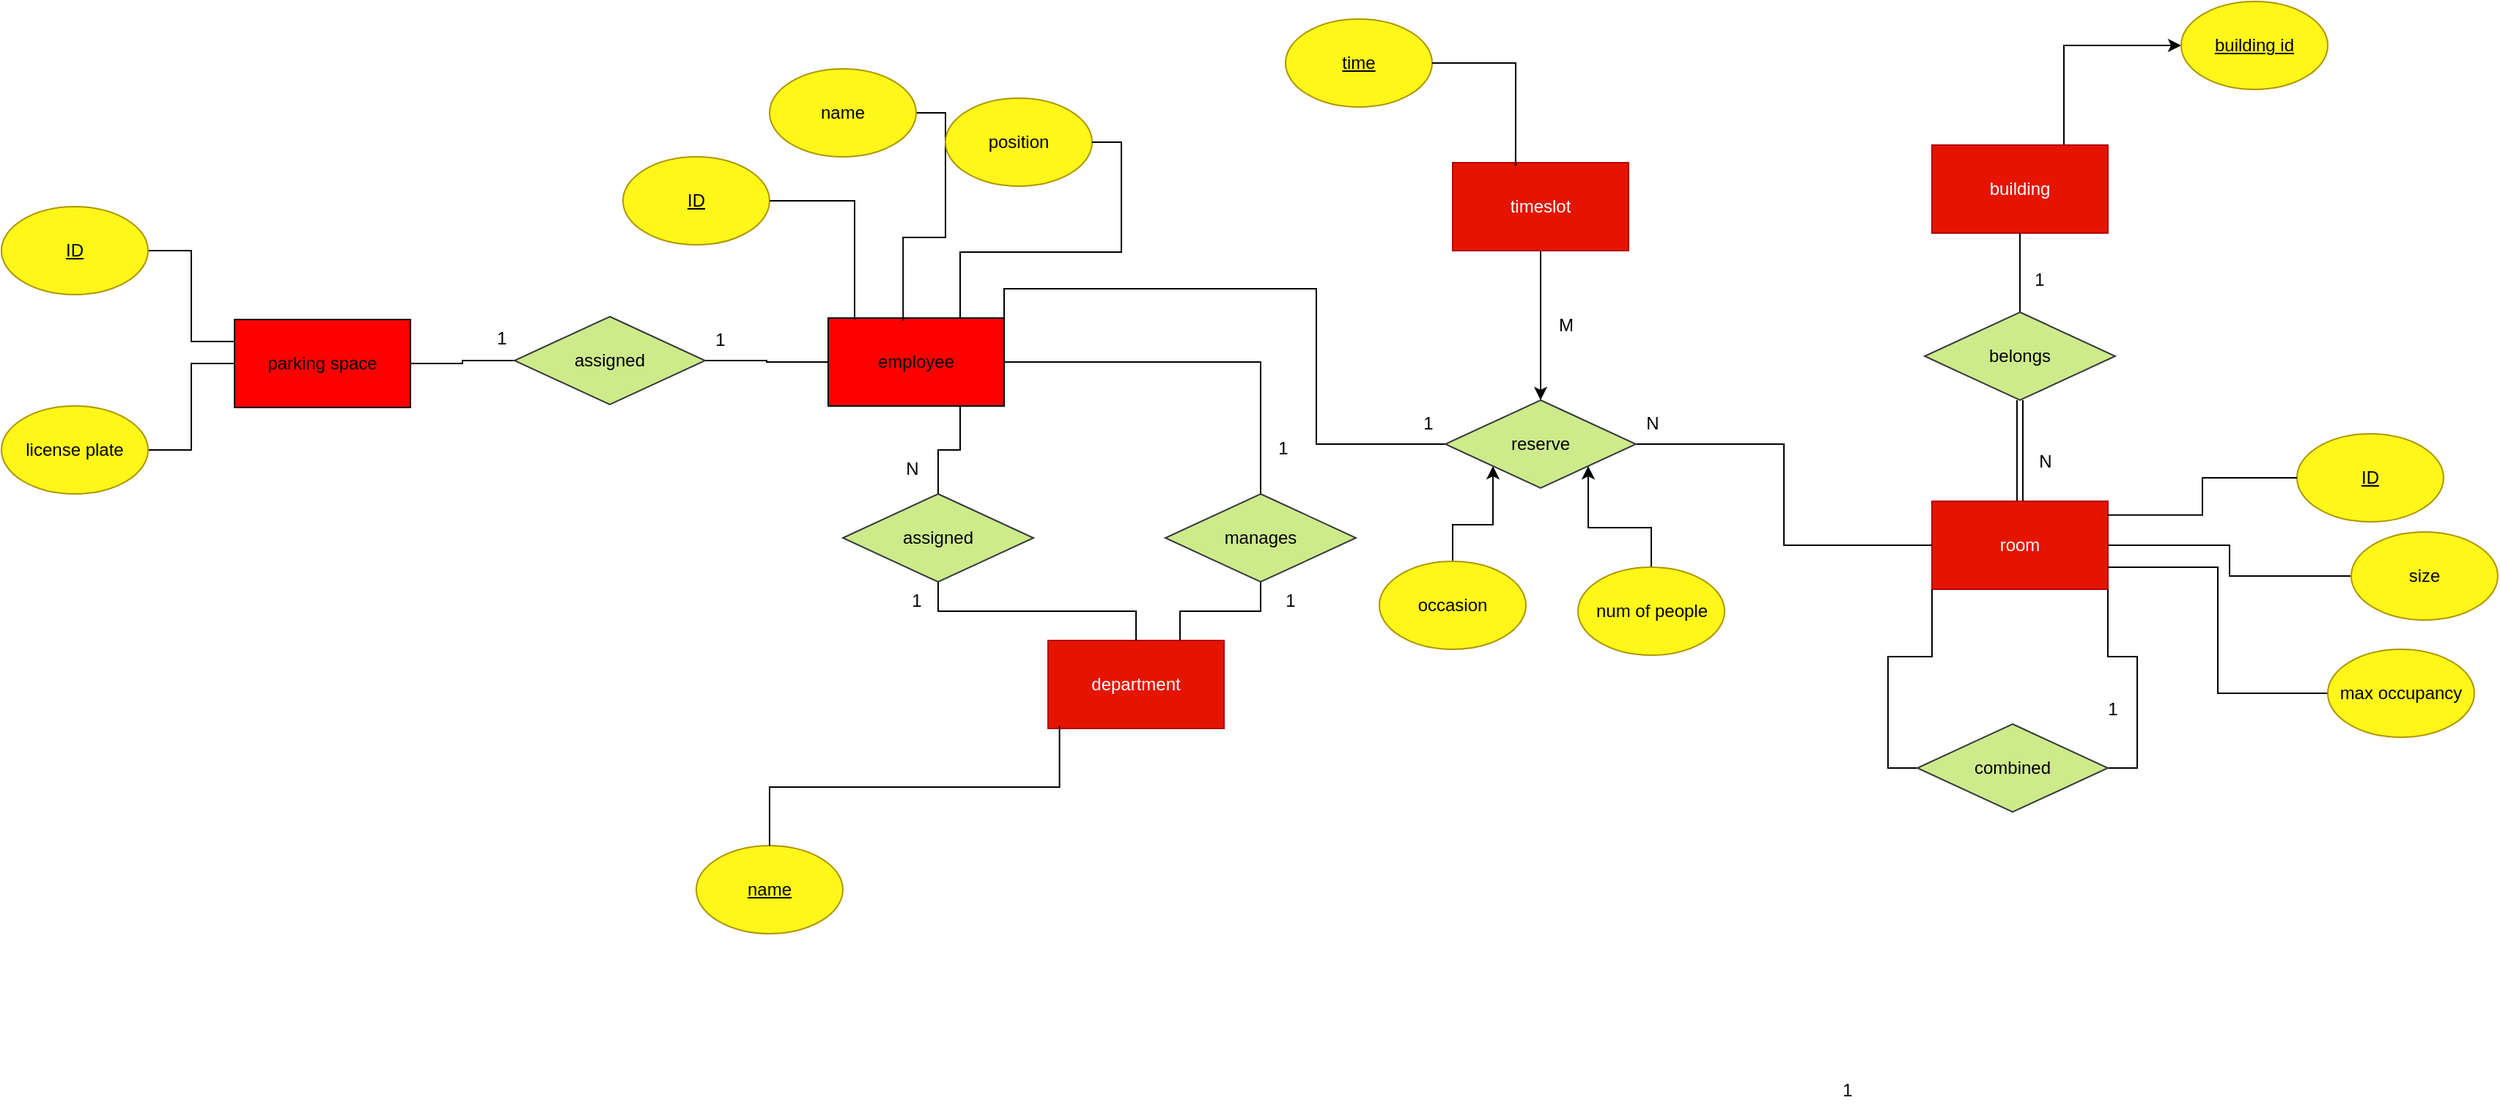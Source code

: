 <mxfile version="24.8.4">
  <diagram name="Page-1" id="Dw_O_kOMTTkD0lYG1IQG">
    <mxGraphModel dx="1573" dy="1295" grid="0" gridSize="10" guides="1" tooltips="1" connect="1" arrows="1" fold="1" page="0" pageScale="1" pageWidth="850" pageHeight="1100" math="0" shadow="0">
      <root>
        <mxCell id="0" />
        <mxCell id="1" parent="0" />
        <mxCell id="aZw0R3kb8yAvgMo9U8XI-13" style="edgeStyle=orthogonalEdgeStyle;rounded=0;orthogonalLoop=1;jettySize=auto;html=1;exitX=0.75;exitY=1;exitDx=0;exitDy=0;entryX=0.5;entryY=0;entryDx=0;entryDy=0;endArrow=none;endFill=0;" edge="1" parent="1" source="aZw0R3kb8yAvgMo9U8XI-1" target="aZw0R3kb8yAvgMo9U8XI-12">
          <mxGeometry relative="1" as="geometry" />
        </mxCell>
        <mxCell id="aZw0R3kb8yAvgMo9U8XI-17" style="edgeStyle=orthogonalEdgeStyle;rounded=0;orthogonalLoop=1;jettySize=auto;html=1;exitX=1;exitY=0.5;exitDx=0;exitDy=0;entryX=0.5;entryY=0;entryDx=0;entryDy=0;endArrow=none;endFill=0;" edge="1" parent="1" source="aZw0R3kb8yAvgMo9U8XI-1" target="aZw0R3kb8yAvgMo9U8XI-15">
          <mxGeometry relative="1" as="geometry" />
        </mxCell>
        <mxCell id="aZw0R3kb8yAvgMo9U8XI-49" style="edgeStyle=orthogonalEdgeStyle;rounded=0;orthogonalLoop=1;jettySize=auto;html=1;exitX=1;exitY=0;exitDx=0;exitDy=0;entryX=0;entryY=0.5;entryDx=0;entryDy=0;endArrow=none;endFill=0;" edge="1" parent="1" source="aZw0R3kb8yAvgMo9U8XI-1" target="aZw0R3kb8yAvgMo9U8XI-48">
          <mxGeometry relative="1" as="geometry">
            <Array as="points">
              <mxPoint x="380" y="280" />
              <mxPoint x="593" y="280" />
              <mxPoint x="593" y="386" />
            </Array>
          </mxGeometry>
        </mxCell>
        <mxCell id="aZw0R3kb8yAvgMo9U8XI-1" value="employee" style="rounded=0;whiteSpace=wrap;html=1;fillColor=#FF0000;" vertex="1" parent="1">
          <mxGeometry x="260" y="300" width="120" height="60" as="geometry" />
        </mxCell>
        <mxCell id="aZw0R3kb8yAvgMo9U8XI-2" value="&lt;u&gt;ID&lt;/u&gt;" style="ellipse;whiteSpace=wrap;html=1;strokeColor=#B09500;fillColor=#FFF71A;fontColor=#000000;" vertex="1" parent="1">
          <mxGeometry x="120" y="190" width="100" height="60" as="geometry" />
        </mxCell>
        <mxCell id="aZw0R3kb8yAvgMo9U8XI-6" style="edgeStyle=orthogonalEdgeStyle;rounded=0;orthogonalLoop=1;jettySize=auto;html=1;exitX=1;exitY=0.5;exitDx=0;exitDy=0;endArrow=none;endFill=0;entryX=0.426;entryY=0.032;entryDx=0;entryDy=0;entryPerimeter=0;" edge="1" parent="1" source="aZw0R3kb8yAvgMo9U8XI-3" target="aZw0R3kb8yAvgMo9U8XI-1">
          <mxGeometry relative="1" as="geometry" />
        </mxCell>
        <mxCell id="aZw0R3kb8yAvgMo9U8XI-3" value="name" style="ellipse;whiteSpace=wrap;html=1;strokeColor=#B09500;fillColor=#FFF71A;fontColor=#000000;" vertex="1" parent="1">
          <mxGeometry x="220" y="130" width="100" height="60" as="geometry" />
        </mxCell>
        <mxCell id="aZw0R3kb8yAvgMo9U8XI-4" value="position" style="ellipse;whiteSpace=wrap;html=1;strokeColor=#B09500;fillColor=#FFF71A;fontColor=#000000;" vertex="1" parent="1">
          <mxGeometry x="340" y="150" width="100" height="60" as="geometry" />
        </mxCell>
        <mxCell id="aZw0R3kb8yAvgMo9U8XI-5" style="edgeStyle=orthogonalEdgeStyle;rounded=0;orthogonalLoop=1;jettySize=auto;html=1;exitX=1;exitY=0.5;exitDx=0;exitDy=0;entryX=0.75;entryY=0;entryDx=0;entryDy=0;endArrow=none;endFill=0;" edge="1" parent="1" source="aZw0R3kb8yAvgMo9U8XI-4" target="aZw0R3kb8yAvgMo9U8XI-1">
          <mxGeometry relative="1" as="geometry" />
        </mxCell>
        <mxCell id="aZw0R3kb8yAvgMo9U8XI-7" style="edgeStyle=orthogonalEdgeStyle;rounded=0;orthogonalLoop=1;jettySize=auto;html=1;exitX=1;exitY=0.5;exitDx=0;exitDy=0;entryX=0.15;entryY=0.02;entryDx=0;entryDy=0;entryPerimeter=0;endArrow=none;endFill=0;" edge="1" parent="1" source="aZw0R3kb8yAvgMo9U8XI-2" target="aZw0R3kb8yAvgMo9U8XI-1">
          <mxGeometry relative="1" as="geometry" />
        </mxCell>
        <mxCell id="aZw0R3kb8yAvgMo9U8XI-16" style="edgeStyle=orthogonalEdgeStyle;rounded=0;orthogonalLoop=1;jettySize=auto;html=1;exitX=0.75;exitY=0;exitDx=0;exitDy=0;entryX=0.5;entryY=1;entryDx=0;entryDy=0;endArrow=none;endFill=0;" edge="1" parent="1" source="aZw0R3kb8yAvgMo9U8XI-8" target="aZw0R3kb8yAvgMo9U8XI-15">
          <mxGeometry relative="1" as="geometry" />
        </mxCell>
        <mxCell id="aZw0R3kb8yAvgMo9U8XI-8" value="department" style="rounded=0;whiteSpace=wrap;html=1;fillColor=#e51400;fontColor=#ffffff;strokeColor=#B20000;" vertex="1" parent="1">
          <mxGeometry x="410" y="520" width="120" height="60" as="geometry" />
        </mxCell>
        <mxCell id="aZw0R3kb8yAvgMo9U8XI-10" value="&lt;u&gt;name&lt;/u&gt;" style="ellipse;whiteSpace=wrap;html=1;strokeColor=#B09500;fillColor=#FFF71A;fontColor=#000000;" vertex="1" parent="1">
          <mxGeometry x="170" y="660" width="100" height="60" as="geometry" />
        </mxCell>
        <mxCell id="aZw0R3kb8yAvgMo9U8XI-11" style="edgeStyle=orthogonalEdgeStyle;rounded=0;orthogonalLoop=1;jettySize=auto;html=1;exitX=0.5;exitY=0;exitDx=0;exitDy=0;entryX=0.065;entryY=0.968;entryDx=0;entryDy=0;entryPerimeter=0;endArrow=none;endFill=0;" edge="1" parent="1" source="aZw0R3kb8yAvgMo9U8XI-10" target="aZw0R3kb8yAvgMo9U8XI-8">
          <mxGeometry relative="1" as="geometry" />
        </mxCell>
        <mxCell id="aZw0R3kb8yAvgMo9U8XI-14" style="edgeStyle=orthogonalEdgeStyle;rounded=0;orthogonalLoop=1;jettySize=auto;html=1;exitX=0.5;exitY=1;exitDx=0;exitDy=0;entryX=0.5;entryY=0;entryDx=0;entryDy=0;endArrow=none;endFill=0;" edge="1" parent="1" source="aZw0R3kb8yAvgMo9U8XI-12" target="aZw0R3kb8yAvgMo9U8XI-8">
          <mxGeometry relative="1" as="geometry" />
        </mxCell>
        <mxCell id="aZw0R3kb8yAvgMo9U8XI-12" value="assigned" style="rhombus;whiteSpace=wrap;html=1;fillColor=#cdeb8b;strokeColor=#36393d;" vertex="1" parent="1">
          <mxGeometry x="270" y="420" width="130" height="60" as="geometry" />
        </mxCell>
        <mxCell id="aZw0R3kb8yAvgMo9U8XI-15" value="manages" style="rhombus;whiteSpace=wrap;html=1;fillColor=#cdeb8b;strokeColor=#36393d;" vertex="1" parent="1">
          <mxGeometry x="490" y="420" width="130" height="60" as="geometry" />
        </mxCell>
        <mxCell id="aZw0R3kb8yAvgMo9U8XI-19" value="1" style="text;html=1;align=center;verticalAlign=middle;resizable=0;points=[];autosize=1;strokeColor=none;fillColor=none;" vertex="1" parent="1">
          <mxGeometry x="307.5" y="480" width="25" height="26" as="geometry" />
        </mxCell>
        <mxCell id="aZw0R3kb8yAvgMo9U8XI-20" value="N" style="text;html=1;align=center;verticalAlign=middle;resizable=0;points=[];autosize=1;strokeColor=none;fillColor=none;" vertex="1" parent="1">
          <mxGeometry x="303" y="390" width="27" height="26" as="geometry" />
        </mxCell>
        <mxCell id="aZw0R3kb8yAvgMo9U8XI-21" value="1" style="text;html=1;align=center;verticalAlign=middle;resizable=0;points=[];autosize=1;strokeColor=none;fillColor=none;" vertex="1" parent="1">
          <mxGeometry x="557" y="376" width="25" height="26" as="geometry" />
        </mxCell>
        <mxCell id="aZw0R3kb8yAvgMo9U8XI-22" value="1" style="text;html=1;align=center;verticalAlign=middle;resizable=0;points=[];autosize=1;strokeColor=none;fillColor=none;" vertex="1" parent="1">
          <mxGeometry x="562" y="480" width="25" height="26" as="geometry" />
        </mxCell>
        <mxCell id="aZw0R3kb8yAvgMo9U8XI-43" style="edgeStyle=orthogonalEdgeStyle;rounded=0;orthogonalLoop=1;jettySize=auto;html=1;exitX=0.5;exitY=0;exitDx=0;exitDy=0;entryX=0.5;entryY=1;entryDx=0;entryDy=0;endArrow=none;endFill=0;shape=link;" edge="1" parent="1" source="aZw0R3kb8yAvgMo9U8XI-23" target="aZw0R3kb8yAvgMo9U8XI-42">
          <mxGeometry relative="1" as="geometry" />
        </mxCell>
        <mxCell id="aZw0R3kb8yAvgMo9U8XI-23" value="room" style="rounded=0;whiteSpace=wrap;html=1;fillColor=#e51400;fontColor=#ffffff;strokeColor=#B20000;" vertex="1" parent="1">
          <mxGeometry x="1013" y="425" width="120" height="60" as="geometry" />
        </mxCell>
        <mxCell id="aZw0R3kb8yAvgMo9U8XI-37" style="edgeStyle=orthogonalEdgeStyle;rounded=0;orthogonalLoop=1;jettySize=auto;html=1;exitX=0;exitY=0.5;exitDx=0;exitDy=0;entryX=1;entryY=0.5;entryDx=0;entryDy=0;endArrow=none;endFill=0;" edge="1" parent="1" source="aZw0R3kb8yAvgMo9U8XI-24" target="aZw0R3kb8yAvgMo9U8XI-23">
          <mxGeometry relative="1" as="geometry" />
        </mxCell>
        <mxCell id="aZw0R3kb8yAvgMo9U8XI-24" value="size" style="ellipse;whiteSpace=wrap;html=1;strokeColor=#B09500;fillColor=#FFF71A;fontColor=#000000;" vertex="1" parent="1">
          <mxGeometry x="1299" y="446" width="100" height="60" as="geometry" />
        </mxCell>
        <mxCell id="aZw0R3kb8yAvgMo9U8XI-38" style="edgeStyle=orthogonalEdgeStyle;rounded=0;orthogonalLoop=1;jettySize=auto;html=1;exitX=0;exitY=0.5;exitDx=0;exitDy=0;entryX=1;entryY=0.75;entryDx=0;entryDy=0;endArrow=none;endFill=0;" edge="1" parent="1" source="aZw0R3kb8yAvgMo9U8XI-27" target="aZw0R3kb8yAvgMo9U8XI-23">
          <mxGeometry relative="1" as="geometry" />
        </mxCell>
        <mxCell id="aZw0R3kb8yAvgMo9U8XI-27" value="max occupancy" style="ellipse;whiteSpace=wrap;html=1;strokeColor=#B09500;fillColor=#FFF71A;fontColor=#000000;" vertex="1" parent="1">
          <mxGeometry x="1283" y="526" width="100" height="60" as="geometry" />
        </mxCell>
        <mxCell id="aZw0R3kb8yAvgMo9U8XI-29" value="&lt;u&gt;ID&lt;/u&gt;" style="ellipse;whiteSpace=wrap;html=1;strokeColor=#B09500;fillColor=#FFF71A;fontColor=#000000;" vertex="1" parent="1">
          <mxGeometry x="1262" y="379" width="100" height="60" as="geometry" />
        </mxCell>
        <mxCell id="aZw0R3kb8yAvgMo9U8XI-34" style="edgeStyle=orthogonalEdgeStyle;rounded=0;orthogonalLoop=1;jettySize=auto;html=1;exitX=1;exitY=0.5;exitDx=0;exitDy=0;entryX=1;entryY=1;entryDx=0;entryDy=0;endArrow=none;endFill=0;" edge="1" parent="1" source="aZw0R3kb8yAvgMo9U8XI-32" target="aZw0R3kb8yAvgMo9U8XI-23">
          <mxGeometry relative="1" as="geometry" />
        </mxCell>
        <mxCell id="aZw0R3kb8yAvgMo9U8XI-35" style="edgeStyle=orthogonalEdgeStyle;rounded=0;orthogonalLoop=1;jettySize=auto;html=1;exitX=0;exitY=0.5;exitDx=0;exitDy=0;entryX=0;entryY=1;entryDx=0;entryDy=0;endArrow=none;endFill=0;" edge="1" parent="1" source="aZw0R3kb8yAvgMo9U8XI-32" target="aZw0R3kb8yAvgMo9U8XI-23">
          <mxGeometry relative="1" as="geometry" />
        </mxCell>
        <mxCell id="aZw0R3kb8yAvgMo9U8XI-32" value="combined" style="rhombus;whiteSpace=wrap;html=1;fillColor=#cdeb8b;strokeColor=#36393d;" vertex="1" parent="1">
          <mxGeometry x="1003" y="577" width="130" height="60" as="geometry" />
        </mxCell>
        <mxCell id="aZw0R3kb8yAvgMo9U8XI-36" style="edgeStyle=orthogonalEdgeStyle;rounded=0;orthogonalLoop=1;jettySize=auto;html=1;exitX=0;exitY=0.5;exitDx=0;exitDy=0;entryX=0.995;entryY=0.157;entryDx=0;entryDy=0;entryPerimeter=0;endArrow=none;endFill=0;" edge="1" parent="1" source="aZw0R3kb8yAvgMo9U8XI-29" target="aZw0R3kb8yAvgMo9U8XI-23">
          <mxGeometry relative="1" as="geometry" />
        </mxCell>
        <mxCell id="aZw0R3kb8yAvgMo9U8XI-39" value="1" style="text;html=1;align=center;verticalAlign=middle;resizable=0;points=[];autosize=1;strokeColor=none;fillColor=none;" vertex="1" parent="1">
          <mxGeometry x="942" y="814" width="25" height="26" as="geometry" />
        </mxCell>
        <mxCell id="aZw0R3kb8yAvgMo9U8XI-40" value="1" style="text;html=1;align=center;verticalAlign=middle;resizable=0;points=[];autosize=1;strokeColor=none;fillColor=none;" vertex="1" parent="1">
          <mxGeometry x="1123" y="554" width="25" height="26" as="geometry" />
        </mxCell>
        <mxCell id="aZw0R3kb8yAvgMo9U8XI-46" style="edgeStyle=orthogonalEdgeStyle;rounded=0;orthogonalLoop=1;jettySize=auto;html=1;exitX=0.75;exitY=0;exitDx=0;exitDy=0;entryX=0;entryY=0.5;entryDx=0;entryDy=0;" edge="1" parent="1" source="aZw0R3kb8yAvgMo9U8XI-41" target="aZw0R3kb8yAvgMo9U8XI-45">
          <mxGeometry relative="1" as="geometry" />
        </mxCell>
        <mxCell id="aZw0R3kb8yAvgMo9U8XI-41" value="building" style="rounded=0;whiteSpace=wrap;html=1;fillColor=#e51400;fontColor=#ffffff;strokeColor=#B20000;" vertex="1" parent="1">
          <mxGeometry x="1013" y="182" width="120" height="60" as="geometry" />
        </mxCell>
        <mxCell id="aZw0R3kb8yAvgMo9U8XI-44" style="edgeStyle=orthogonalEdgeStyle;rounded=0;orthogonalLoop=1;jettySize=auto;html=1;exitX=0.5;exitY=0;exitDx=0;exitDy=0;endArrow=none;endFill=0;" edge="1" parent="1" source="aZw0R3kb8yAvgMo9U8XI-42" target="aZw0R3kb8yAvgMo9U8XI-41">
          <mxGeometry relative="1" as="geometry" />
        </mxCell>
        <mxCell id="aZw0R3kb8yAvgMo9U8XI-42" value="belongs" style="rhombus;whiteSpace=wrap;html=1;fillColor=#cdeb8b;strokeColor=#36393d;" vertex="1" parent="1">
          <mxGeometry x="1008" y="296" width="130" height="60" as="geometry" />
        </mxCell>
        <mxCell id="aZw0R3kb8yAvgMo9U8XI-45" value="&lt;u&gt;building id&lt;/u&gt;" style="ellipse;whiteSpace=wrap;html=1;strokeColor=#B09500;fillColor=#FFF71A;fontColor=#000000;" vertex="1" parent="1">
          <mxGeometry x="1183" y="84" width="100" height="60" as="geometry" />
        </mxCell>
        <mxCell id="aZw0R3kb8yAvgMo9U8XI-50" style="edgeStyle=orthogonalEdgeStyle;rounded=0;orthogonalLoop=1;jettySize=auto;html=1;exitX=1;exitY=0.5;exitDx=0;exitDy=0;entryX=0;entryY=0.5;entryDx=0;entryDy=0;endArrow=none;endFill=0;" edge="1" parent="1" source="aZw0R3kb8yAvgMo9U8XI-48" target="aZw0R3kb8yAvgMo9U8XI-23">
          <mxGeometry relative="1" as="geometry" />
        </mxCell>
        <mxCell id="aZw0R3kb8yAvgMo9U8XI-48" value="reserve" style="rhombus;whiteSpace=wrap;html=1;fillColor=#cdeb8b;strokeColor=#36393d;" vertex="1" parent="1">
          <mxGeometry x="681" y="356" width="130" height="60" as="geometry" />
        </mxCell>
        <mxCell id="aZw0R3kb8yAvgMo9U8XI-51" value="N" style="text;html=1;align=center;verticalAlign=middle;resizable=0;points=[];autosize=1;strokeColor=none;fillColor=none;" vertex="1" parent="1">
          <mxGeometry x="1076" y="385" width="27" height="26" as="geometry" />
        </mxCell>
        <mxCell id="aZw0R3kb8yAvgMo9U8XI-52" value="1" style="text;html=1;align=center;verticalAlign=middle;resizable=0;points=[];autosize=1;strokeColor=none;fillColor=none;" vertex="1" parent="1">
          <mxGeometry x="1073" y="261" width="25" height="26" as="geometry" />
        </mxCell>
        <mxCell id="aZw0R3kb8yAvgMo9U8XI-53" value="1" style="text;html=1;align=center;verticalAlign=middle;resizable=0;points=[];autosize=1;strokeColor=none;fillColor=none;" vertex="1" parent="1">
          <mxGeometry x="656" y="359" width="25" height="26" as="geometry" />
        </mxCell>
        <mxCell id="aZw0R3kb8yAvgMo9U8XI-54" value="N" style="text;html=1;align=center;verticalAlign=middle;resizable=0;points=[];autosize=1;strokeColor=none;fillColor=none;" vertex="1" parent="1">
          <mxGeometry x="808" y="359" width="27" height="26" as="geometry" />
        </mxCell>
        <mxCell id="aZw0R3kb8yAvgMo9U8XI-59" style="edgeStyle=orthogonalEdgeStyle;rounded=0;orthogonalLoop=1;jettySize=auto;html=1;exitX=0.5;exitY=1;exitDx=0;exitDy=0;entryX=0.5;entryY=0;entryDx=0;entryDy=0;" edge="1" parent="1" source="aZw0R3kb8yAvgMo9U8XI-58" target="aZw0R3kb8yAvgMo9U8XI-48">
          <mxGeometry relative="1" as="geometry" />
        </mxCell>
        <mxCell id="aZw0R3kb8yAvgMo9U8XI-58" value="timeslot" style="rounded=0;whiteSpace=wrap;html=1;fillColor=#e51400;fontColor=#ffffff;strokeColor=#B20000;" vertex="1" parent="1">
          <mxGeometry x="686" y="194" width="120" height="60" as="geometry" />
        </mxCell>
        <mxCell id="aZw0R3kb8yAvgMo9U8XI-60" value="&lt;u&gt;time&lt;/u&gt;" style="ellipse;whiteSpace=wrap;html=1;strokeColor=#B09500;fillColor=#FFF71A;fontColor=#000000;" vertex="1" parent="1">
          <mxGeometry x="572" y="96" width="100" height="60" as="geometry" />
        </mxCell>
        <mxCell id="aZw0R3kb8yAvgMo9U8XI-61" style="edgeStyle=orthogonalEdgeStyle;rounded=0;orthogonalLoop=1;jettySize=auto;html=1;exitX=1;exitY=0.5;exitDx=0;exitDy=0;entryX=0.358;entryY=0.033;entryDx=0;entryDy=0;entryPerimeter=0;endArrow=none;endFill=0;" edge="1" parent="1" source="aZw0R3kb8yAvgMo9U8XI-60" target="aZw0R3kb8yAvgMo9U8XI-58">
          <mxGeometry relative="1" as="geometry" />
        </mxCell>
        <mxCell id="aZw0R3kb8yAvgMo9U8XI-64" style="edgeStyle=orthogonalEdgeStyle;rounded=0;orthogonalLoop=1;jettySize=auto;html=1;exitX=0.5;exitY=0;exitDx=0;exitDy=0;entryX=0;entryY=1;entryDx=0;entryDy=0;" edge="1" parent="1" source="aZw0R3kb8yAvgMo9U8XI-62" target="aZw0R3kb8yAvgMo9U8XI-48">
          <mxGeometry relative="1" as="geometry" />
        </mxCell>
        <mxCell id="aZw0R3kb8yAvgMo9U8XI-62" value="occasion" style="ellipse;whiteSpace=wrap;html=1;strokeColor=#B09500;fillColor=#FFF71A;fontColor=#000000;" vertex="1" parent="1">
          <mxGeometry x="636" y="466" width="100" height="60" as="geometry" />
        </mxCell>
        <mxCell id="aZw0R3kb8yAvgMo9U8XI-66" style="edgeStyle=orthogonalEdgeStyle;rounded=0;orthogonalLoop=1;jettySize=auto;html=1;exitX=0.5;exitY=0;exitDx=0;exitDy=0;entryX=1;entryY=1;entryDx=0;entryDy=0;" edge="1" parent="1" source="aZw0R3kb8yAvgMo9U8XI-65" target="aZw0R3kb8yAvgMo9U8XI-48">
          <mxGeometry relative="1" as="geometry" />
        </mxCell>
        <mxCell id="aZw0R3kb8yAvgMo9U8XI-65" value="num of people" style="ellipse;whiteSpace=wrap;html=1;strokeColor=#B09500;fillColor=#FFF71A;fontColor=#000000;" vertex="1" parent="1">
          <mxGeometry x="771.5" y="470" width="100" height="60" as="geometry" />
        </mxCell>
        <mxCell id="aZw0R3kb8yAvgMo9U8XI-67" value="M" style="text;html=1;align=center;verticalAlign=middle;resizable=0;points=[];autosize=1;strokeColor=none;fillColor=none;" vertex="1" parent="1">
          <mxGeometry x="749" y="292" width="28" height="26" as="geometry" />
        </mxCell>
        <mxCell id="aZw0R3kb8yAvgMo9U8XI-77" style="edgeStyle=orthogonalEdgeStyle;rounded=0;orthogonalLoop=1;jettySize=auto;html=1;exitX=1;exitY=0.5;exitDx=0;exitDy=0;entryX=0;entryY=0.5;entryDx=0;entryDy=0;endArrow=none;endFill=0;" edge="1" parent="1" source="aZw0R3kb8yAvgMo9U8XI-69" target="aZw0R3kb8yAvgMo9U8XI-76">
          <mxGeometry relative="1" as="geometry" />
        </mxCell>
        <mxCell id="aZw0R3kb8yAvgMo9U8XI-69" value="parking space" style="rounded=0;whiteSpace=wrap;html=1;fillColor=#FF0000;" vertex="1" parent="1">
          <mxGeometry x="-145" y="301" width="120" height="60" as="geometry" />
        </mxCell>
        <mxCell id="aZw0R3kb8yAvgMo9U8XI-72" style="edgeStyle=orthogonalEdgeStyle;rounded=0;orthogonalLoop=1;jettySize=auto;html=1;exitX=1;exitY=0.5;exitDx=0;exitDy=0;entryX=0;entryY=0.25;entryDx=0;entryDy=0;endArrow=none;endFill=0;" edge="1" parent="1" source="aZw0R3kb8yAvgMo9U8XI-71" target="aZw0R3kb8yAvgMo9U8XI-69">
          <mxGeometry relative="1" as="geometry" />
        </mxCell>
        <mxCell id="aZw0R3kb8yAvgMo9U8XI-71" value="&lt;u&gt;ID&lt;/u&gt;" style="ellipse;whiteSpace=wrap;html=1;strokeColor=#B09500;fillColor=#FFF71A;fontColor=#000000;" vertex="1" parent="1">
          <mxGeometry x="-304" y="224" width="100" height="60" as="geometry" />
        </mxCell>
        <mxCell id="aZw0R3kb8yAvgMo9U8XI-74" style="edgeStyle=orthogonalEdgeStyle;rounded=0;orthogonalLoop=1;jettySize=auto;html=1;exitX=1;exitY=0.5;exitDx=0;exitDy=0;entryX=0;entryY=0.5;entryDx=0;entryDy=0;endArrow=none;endFill=0;" edge="1" parent="1" source="aZw0R3kb8yAvgMo9U8XI-73" target="aZw0R3kb8yAvgMo9U8XI-69">
          <mxGeometry relative="1" as="geometry" />
        </mxCell>
        <mxCell id="aZw0R3kb8yAvgMo9U8XI-73" value="license plate" style="ellipse;whiteSpace=wrap;html=1;strokeColor=#B09500;fillColor=#FFF71A;fontColor=#000000;" vertex="1" parent="1">
          <mxGeometry x="-304" y="360" width="100" height="60" as="geometry" />
        </mxCell>
        <mxCell id="aZw0R3kb8yAvgMo9U8XI-78" style="edgeStyle=orthogonalEdgeStyle;rounded=0;orthogonalLoop=1;jettySize=auto;html=1;exitX=1;exitY=0.5;exitDx=0;exitDy=0;entryX=0;entryY=0.5;entryDx=0;entryDy=0;endArrow=none;endFill=0;" edge="1" parent="1" source="aZw0R3kb8yAvgMo9U8XI-76" target="aZw0R3kb8yAvgMo9U8XI-1">
          <mxGeometry relative="1" as="geometry" />
        </mxCell>
        <mxCell id="aZw0R3kb8yAvgMo9U8XI-76" value="assigned" style="rhombus;whiteSpace=wrap;html=1;fillColor=#cdeb8b;strokeColor=#36393d;" vertex="1" parent="1">
          <mxGeometry x="46" y="299" width="130" height="60" as="geometry" />
        </mxCell>
        <mxCell id="aZw0R3kb8yAvgMo9U8XI-79" value="1" style="text;html=1;align=center;verticalAlign=middle;resizable=0;points=[];autosize=1;strokeColor=none;fillColor=none;" vertex="1" parent="1">
          <mxGeometry x="24" y="301" width="25" height="26" as="geometry" />
        </mxCell>
        <mxCell id="aZw0R3kb8yAvgMo9U8XI-80" value="1" style="text;html=1;align=center;verticalAlign=middle;resizable=0;points=[];autosize=1;strokeColor=none;fillColor=none;" vertex="1" parent="1">
          <mxGeometry x="173" y="302" width="25" height="26" as="geometry" />
        </mxCell>
      </root>
    </mxGraphModel>
  </diagram>
</mxfile>
